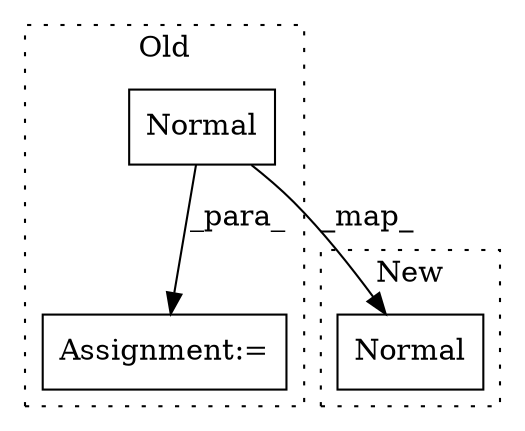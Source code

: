 digraph G {
subgraph cluster0 {
1 [label="Normal" a="32" s="6653,6667" l="7,1" shape="box"];
3 [label="Assignment:=" a="7" s="6646" l="1" shape="box"];
label = "Old";
style="dotted";
}
subgraph cluster1 {
2 [label="Normal" a="32" s="8379,8393" l="7,1" shape="box"];
label = "New";
style="dotted";
}
1 -> 2 [label="_map_"];
1 -> 3 [label="_para_"];
}